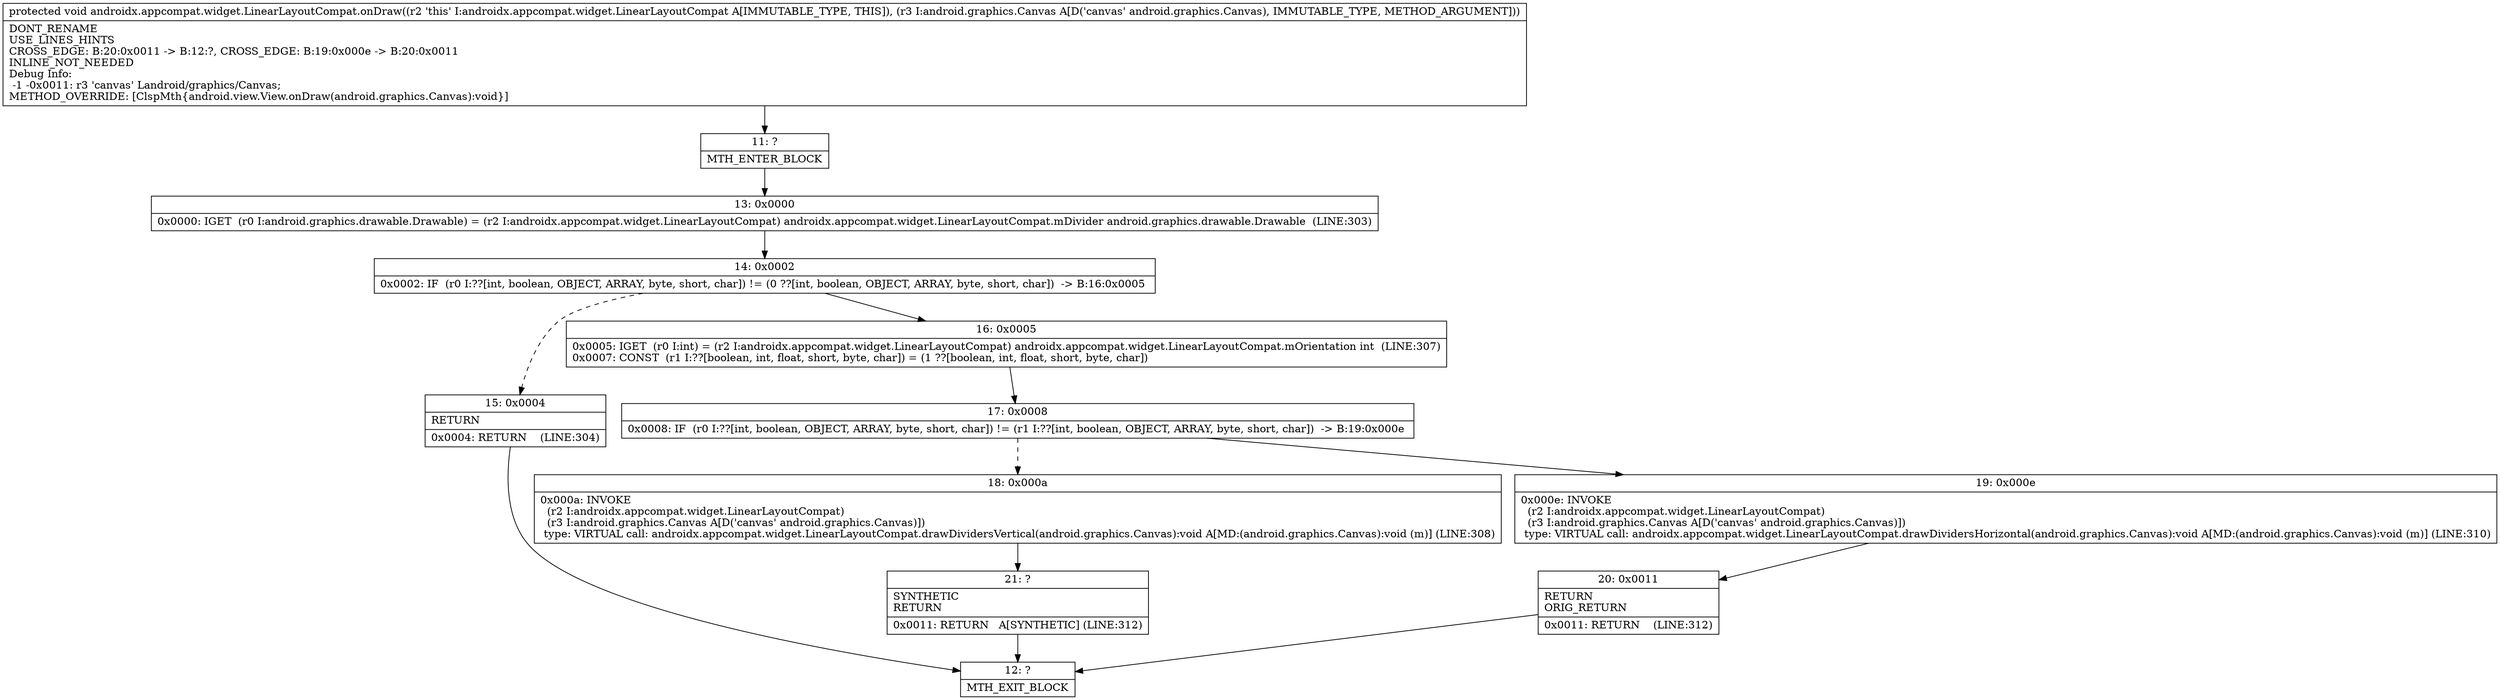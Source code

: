 digraph "CFG forandroidx.appcompat.widget.LinearLayoutCompat.onDraw(Landroid\/graphics\/Canvas;)V" {
Node_11 [shape=record,label="{11\:\ ?|MTH_ENTER_BLOCK\l}"];
Node_13 [shape=record,label="{13\:\ 0x0000|0x0000: IGET  (r0 I:android.graphics.drawable.Drawable) = (r2 I:androidx.appcompat.widget.LinearLayoutCompat) androidx.appcompat.widget.LinearLayoutCompat.mDivider android.graphics.drawable.Drawable  (LINE:303)\l}"];
Node_14 [shape=record,label="{14\:\ 0x0002|0x0002: IF  (r0 I:??[int, boolean, OBJECT, ARRAY, byte, short, char]) != (0 ??[int, boolean, OBJECT, ARRAY, byte, short, char])  \-\> B:16:0x0005 \l}"];
Node_15 [shape=record,label="{15\:\ 0x0004|RETURN\l|0x0004: RETURN    (LINE:304)\l}"];
Node_12 [shape=record,label="{12\:\ ?|MTH_EXIT_BLOCK\l}"];
Node_16 [shape=record,label="{16\:\ 0x0005|0x0005: IGET  (r0 I:int) = (r2 I:androidx.appcompat.widget.LinearLayoutCompat) androidx.appcompat.widget.LinearLayoutCompat.mOrientation int  (LINE:307)\l0x0007: CONST  (r1 I:??[boolean, int, float, short, byte, char]) = (1 ??[boolean, int, float, short, byte, char]) \l}"];
Node_17 [shape=record,label="{17\:\ 0x0008|0x0008: IF  (r0 I:??[int, boolean, OBJECT, ARRAY, byte, short, char]) != (r1 I:??[int, boolean, OBJECT, ARRAY, byte, short, char])  \-\> B:19:0x000e \l}"];
Node_18 [shape=record,label="{18\:\ 0x000a|0x000a: INVOKE  \l  (r2 I:androidx.appcompat.widget.LinearLayoutCompat)\l  (r3 I:android.graphics.Canvas A[D('canvas' android.graphics.Canvas)])\l type: VIRTUAL call: androidx.appcompat.widget.LinearLayoutCompat.drawDividersVertical(android.graphics.Canvas):void A[MD:(android.graphics.Canvas):void (m)] (LINE:308)\l}"];
Node_21 [shape=record,label="{21\:\ ?|SYNTHETIC\lRETURN\l|0x0011: RETURN   A[SYNTHETIC] (LINE:312)\l}"];
Node_19 [shape=record,label="{19\:\ 0x000e|0x000e: INVOKE  \l  (r2 I:androidx.appcompat.widget.LinearLayoutCompat)\l  (r3 I:android.graphics.Canvas A[D('canvas' android.graphics.Canvas)])\l type: VIRTUAL call: androidx.appcompat.widget.LinearLayoutCompat.drawDividersHorizontal(android.graphics.Canvas):void A[MD:(android.graphics.Canvas):void (m)] (LINE:310)\l}"];
Node_20 [shape=record,label="{20\:\ 0x0011|RETURN\lORIG_RETURN\l|0x0011: RETURN    (LINE:312)\l}"];
MethodNode[shape=record,label="{protected void androidx.appcompat.widget.LinearLayoutCompat.onDraw((r2 'this' I:androidx.appcompat.widget.LinearLayoutCompat A[IMMUTABLE_TYPE, THIS]), (r3 I:android.graphics.Canvas A[D('canvas' android.graphics.Canvas), IMMUTABLE_TYPE, METHOD_ARGUMENT]))  | DONT_RENAME\lUSE_LINES_HINTS\lCROSS_EDGE: B:20:0x0011 \-\> B:12:?, CROSS_EDGE: B:19:0x000e \-\> B:20:0x0011\lINLINE_NOT_NEEDED\lDebug Info:\l  \-1 \-0x0011: r3 'canvas' Landroid\/graphics\/Canvas;\lMETHOD_OVERRIDE: [ClspMth\{android.view.View.onDraw(android.graphics.Canvas):void\}]\l}"];
MethodNode -> Node_11;Node_11 -> Node_13;
Node_13 -> Node_14;
Node_14 -> Node_15[style=dashed];
Node_14 -> Node_16;
Node_15 -> Node_12;
Node_16 -> Node_17;
Node_17 -> Node_18[style=dashed];
Node_17 -> Node_19;
Node_18 -> Node_21;
Node_21 -> Node_12;
Node_19 -> Node_20;
Node_20 -> Node_12;
}

